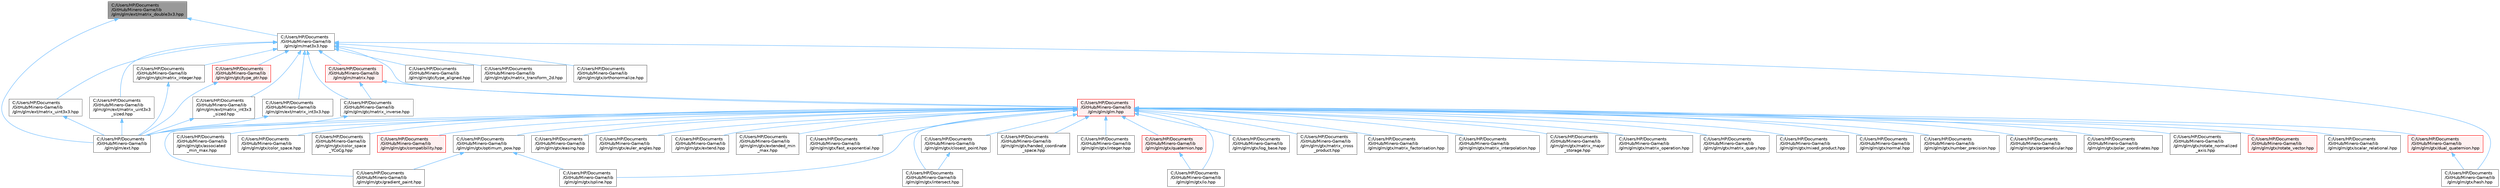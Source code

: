digraph "C:/Users/HP/Documents/GitHub/Minero-Game/lib/glm/glm/ext/matrix_double3x3.hpp"
{
 // LATEX_PDF_SIZE
  bgcolor="transparent";
  edge [fontname=Helvetica,fontsize=10,labelfontname=Helvetica,labelfontsize=10];
  node [fontname=Helvetica,fontsize=10,shape=box,height=0.2,width=0.4];
  Node1 [id="Node000001",label="C:/Users/HP/Documents\l/GitHub/Minero-Game/lib\l/glm/glm/ext/matrix_double3x3.hpp",height=0.2,width=0.4,color="gray40", fillcolor="grey60", style="filled", fontcolor="black",tooltip=" "];
  Node1 -> Node2 [id="edge65_Node000001_Node000002",dir="back",color="steelblue1",style="solid",tooltip=" "];
  Node2 [id="Node000002",label="C:/Users/HP/Documents\l/GitHub/Minero-Game/lib\l/glm/glm/ext.hpp",height=0.2,width=0.4,color="grey40", fillcolor="white", style="filled",URL="$lib_2glm_2glm_2ext_8hpp.html",tooltip=" "];
  Node1 -> Node3 [id="edge66_Node000001_Node000003",dir="back",color="steelblue1",style="solid",tooltip=" "];
  Node3 [id="Node000003",label="C:/Users/HP/Documents\l/GitHub/Minero-Game/lib\l/glm/glm/mat3x3.hpp",height=0.2,width=0.4,color="grey40", fillcolor="white", style="filled",URL="$lib_2glm_2glm_2mat3x3_8hpp.html",tooltip=" "];
  Node3 -> Node4 [id="edge67_Node000003_Node000004",dir="back",color="steelblue1",style="solid",tooltip=" "];
  Node4 [id="Node000004",label="C:/Users/HP/Documents\l/GitHub/Minero-Game/lib\l/glm/glm/ext/matrix_int3x3.hpp",height=0.2,width=0.4,color="grey40", fillcolor="white", style="filled",URL="$lib_2glm_2glm_2ext_2matrix__int3x3_8hpp.html",tooltip=" "];
  Node4 -> Node2 [id="edge68_Node000004_Node000002",dir="back",color="steelblue1",style="solid",tooltip=" "];
  Node3 -> Node5 [id="edge69_Node000003_Node000005",dir="back",color="steelblue1",style="solid",tooltip=" "];
  Node5 [id="Node000005",label="C:/Users/HP/Documents\l/GitHub/Minero-Game/lib\l/glm/glm/ext/matrix_int3x3\l_sized.hpp",height=0.2,width=0.4,color="grey40", fillcolor="white", style="filled",URL="$lib_2glm_2glm_2ext_2matrix__int3x3__sized_8hpp.html",tooltip=" "];
  Node5 -> Node2 [id="edge70_Node000005_Node000002",dir="back",color="steelblue1",style="solid",tooltip=" "];
  Node3 -> Node6 [id="edge71_Node000003_Node000006",dir="back",color="steelblue1",style="solid",tooltip=" "];
  Node6 [id="Node000006",label="C:/Users/HP/Documents\l/GitHub/Minero-Game/lib\l/glm/glm/ext/matrix_uint3x3.hpp",height=0.2,width=0.4,color="grey40", fillcolor="white", style="filled",URL="$lib_2glm_2glm_2ext_2matrix__uint3x3_8hpp.html",tooltip=" "];
  Node6 -> Node2 [id="edge72_Node000006_Node000002",dir="back",color="steelblue1",style="solid",tooltip=" "];
  Node3 -> Node7 [id="edge73_Node000003_Node000007",dir="back",color="steelblue1",style="solid",tooltip=" "];
  Node7 [id="Node000007",label="C:/Users/HP/Documents\l/GitHub/Minero-Game/lib\l/glm/glm/ext/matrix_uint3x3\l_sized.hpp",height=0.2,width=0.4,color="grey40", fillcolor="white", style="filled",URL="$lib_2glm_2glm_2ext_2matrix__uint3x3__sized_8hpp.html",tooltip=" "];
  Node7 -> Node2 [id="edge74_Node000007_Node000002",dir="back",color="steelblue1",style="solid",tooltip=" "];
  Node3 -> Node8 [id="edge75_Node000003_Node000008",dir="back",color="steelblue1",style="solid",tooltip=" "];
  Node8 [id="Node000008",label="C:/Users/HP/Documents\l/GitHub/Minero-Game/lib\l/glm/glm/glm.hpp",height=0.2,width=0.4,color="red", fillcolor="#FFF0F0", style="filled",URL="$lib_2glm_2glm_2glm_8hpp.html",tooltip=" "];
  Node8 -> Node2 [id="edge76_Node000008_Node000002",dir="back",color="steelblue1",style="solid",tooltip=" "];
  Node8 -> Node9 [id="edge77_Node000008_Node000009",dir="back",color="steelblue1",style="solid",tooltip=" "];
  Node9 [id="Node000009",label="C:/Users/HP/Documents\l/GitHub/Minero-Game/lib\l/glm/glm/gtx/associated\l_min_max.hpp",height=0.2,width=0.4,color="grey40", fillcolor="white", style="filled",URL="$lib_2glm_2glm_2gtx_2associated__min__max_8hpp.html",tooltip=" "];
  Node8 -> Node10 [id="edge78_Node000008_Node000010",dir="back",color="steelblue1",style="solid",tooltip=" "];
  Node10 [id="Node000010",label="C:/Users/HP/Documents\l/GitHub/Minero-Game/lib\l/glm/glm/gtx/closest_point.hpp",height=0.2,width=0.4,color="grey40", fillcolor="white", style="filled",URL="$lib_2glm_2glm_2gtx_2closest__point_8hpp.html",tooltip=" "];
  Node10 -> Node11 [id="edge79_Node000010_Node000011",dir="back",color="steelblue1",style="solid",tooltip=" "];
  Node11 [id="Node000011",label="C:/Users/HP/Documents\l/GitHub/Minero-Game/lib\l/glm/glm/gtx/intersect.hpp",height=0.2,width=0.4,color="grey40", fillcolor="white", style="filled",URL="$lib_2glm_2glm_2gtx_2intersect_8hpp.html",tooltip=" "];
  Node8 -> Node12 [id="edge80_Node000008_Node000012",dir="back",color="steelblue1",style="solid",tooltip=" "];
  Node12 [id="Node000012",label="C:/Users/HP/Documents\l/GitHub/Minero-Game/lib\l/glm/glm/gtx/color_space.hpp",height=0.2,width=0.4,color="grey40", fillcolor="white", style="filled",URL="$lib_2glm_2glm_2gtx_2color__space_8hpp.html",tooltip=" "];
  Node8 -> Node13 [id="edge81_Node000008_Node000013",dir="back",color="steelblue1",style="solid",tooltip=" "];
  Node13 [id="Node000013",label="C:/Users/HP/Documents\l/GitHub/Minero-Game/lib\l/glm/glm/gtx/color_space\l_YCoCg.hpp",height=0.2,width=0.4,color="grey40", fillcolor="white", style="filled",URL="$lib_2glm_2glm_2gtx_2color__space___y_co_cg_8hpp.html",tooltip=" "];
  Node8 -> Node14 [id="edge82_Node000008_Node000014",dir="back",color="steelblue1",style="solid",tooltip=" "];
  Node14 [id="Node000014",label="C:/Users/HP/Documents\l/GitHub/Minero-Game/lib\l/glm/glm/gtx/compatibility.hpp",height=0.2,width=0.4,color="red", fillcolor="#FFF0F0", style="filled",URL="$lib_2glm_2glm_2gtx_2compatibility_8hpp.html",tooltip=" "];
  Node8 -> Node17 [id="edge83_Node000008_Node000017",dir="back",color="steelblue1",style="solid",tooltip=" "];
  Node17 [id="Node000017",label="C:/Users/HP/Documents\l/GitHub/Minero-Game/lib\l/glm/glm/gtx/dual_quaternion.hpp",height=0.2,width=0.4,color="red", fillcolor="#FFF0F0", style="filled",URL="$lib_2glm_2glm_2gtx_2dual__quaternion_8hpp.html",tooltip=" "];
  Node17 -> Node18 [id="edge84_Node000017_Node000018",dir="back",color="steelblue1",style="solid",tooltip=" "];
  Node18 [id="Node000018",label="C:/Users/HP/Documents\l/GitHub/Minero-Game/lib\l/glm/glm/gtx/hash.hpp",height=0.2,width=0.4,color="grey40", fillcolor="white", style="filled",URL="$lib_2glm_2glm_2gtx_2hash_8hpp.html",tooltip=" "];
  Node8 -> Node23 [id="edge85_Node000008_Node000023",dir="back",color="steelblue1",style="solid",tooltip=" "];
  Node23 [id="Node000023",label="C:/Users/HP/Documents\l/GitHub/Minero-Game/lib\l/glm/glm/gtx/easing.hpp",height=0.2,width=0.4,color="grey40", fillcolor="white", style="filled",URL="$lib_2glm_2glm_2gtx_2easing_8hpp.html",tooltip=" "];
  Node8 -> Node16 [id="edge86_Node000008_Node000016",dir="back",color="steelblue1",style="solid",tooltip=" "];
  Node16 [id="Node000016",label="C:/Users/HP/Documents\l/GitHub/Minero-Game/lib\l/glm/glm/gtx/euler_angles.hpp",height=0.2,width=0.4,color="grey40", fillcolor="white", style="filled",URL="$lib_2glm_2glm_2gtx_2euler__angles_8hpp.html",tooltip=" "];
  Node8 -> Node24 [id="edge87_Node000008_Node000024",dir="back",color="steelblue1",style="solid",tooltip=" "];
  Node24 [id="Node000024",label="C:/Users/HP/Documents\l/GitHub/Minero-Game/lib\l/glm/glm/gtx/extend.hpp",height=0.2,width=0.4,color="grey40", fillcolor="white", style="filled",URL="$lib_2glm_2glm_2gtx_2extend_8hpp.html",tooltip=" "];
  Node8 -> Node25 [id="edge88_Node000008_Node000025",dir="back",color="steelblue1",style="solid",tooltip=" "];
  Node25 [id="Node000025",label="C:/Users/HP/Documents\l/GitHub/Minero-Game/lib\l/glm/glm/gtx/extended_min\l_max.hpp",height=0.2,width=0.4,color="grey40", fillcolor="white", style="filled",URL="$lib_2glm_2glm_2gtx_2extended__min__max_8hpp.html",tooltip=" "];
  Node8 -> Node26 [id="edge89_Node000008_Node000026",dir="back",color="steelblue1",style="solid",tooltip=" "];
  Node26 [id="Node000026",label="C:/Users/HP/Documents\l/GitHub/Minero-Game/lib\l/glm/glm/gtx/fast_exponential.hpp",height=0.2,width=0.4,color="grey40", fillcolor="white", style="filled",URL="$lib_2glm_2glm_2gtx_2fast__exponential_8hpp.html",tooltip=" "];
  Node8 -> Node27 [id="edge90_Node000008_Node000027",dir="back",color="steelblue1",style="solid",tooltip=" "];
  Node27 [id="Node000027",label="C:/Users/HP/Documents\l/GitHub/Minero-Game/lib\l/glm/glm/gtx/gradient_paint.hpp",height=0.2,width=0.4,color="grey40", fillcolor="white", style="filled",URL="$lib_2glm_2glm_2gtx_2gradient__paint_8hpp.html",tooltip=" "];
  Node8 -> Node28 [id="edge91_Node000008_Node000028",dir="back",color="steelblue1",style="solid",tooltip=" "];
  Node28 [id="Node000028",label="C:/Users/HP/Documents\l/GitHub/Minero-Game/lib\l/glm/glm/gtx/handed_coordinate\l_space.hpp",height=0.2,width=0.4,color="grey40", fillcolor="white", style="filled",URL="$lib_2glm_2glm_2gtx_2handed__coordinate__space_8hpp.html",tooltip=" "];
  Node8 -> Node29 [id="edge92_Node000008_Node000029",dir="back",color="steelblue1",style="solid",tooltip=" "];
  Node29 [id="Node000029",label="C:/Users/HP/Documents\l/GitHub/Minero-Game/lib\l/glm/glm/gtx/integer.hpp",height=0.2,width=0.4,color="grey40", fillcolor="white", style="filled",URL="$lib_2glm_2glm_2gtx_2integer_8hpp.html",tooltip=" "];
  Node8 -> Node11 [id="edge93_Node000008_Node000011",dir="back",color="steelblue1",style="solid",tooltip=" "];
  Node8 -> Node22 [id="edge94_Node000008_Node000022",dir="back",color="steelblue1",style="solid",tooltip=" "];
  Node22 [id="Node000022",label="C:/Users/HP/Documents\l/GitHub/Minero-Game/lib\l/glm/glm/gtx/io.hpp",height=0.2,width=0.4,color="grey40", fillcolor="white", style="filled",URL="$lib_2glm_2glm_2gtx_2io_8hpp.html",tooltip=" "];
  Node8 -> Node30 [id="edge95_Node000008_Node000030",dir="back",color="steelblue1",style="solid",tooltip=" "];
  Node30 [id="Node000030",label="C:/Users/HP/Documents\l/GitHub/Minero-Game/lib\l/glm/glm/gtx/log_base.hpp",height=0.2,width=0.4,color="grey40", fillcolor="white", style="filled",URL="$lib_2glm_2glm_2gtx_2log__base_8hpp.html",tooltip=" "];
  Node8 -> Node31 [id="edge96_Node000008_Node000031",dir="back",color="steelblue1",style="solid",tooltip=" "];
  Node31 [id="Node000031",label="C:/Users/HP/Documents\l/GitHub/Minero-Game/lib\l/glm/glm/gtx/matrix_cross\l_product.hpp",height=0.2,width=0.4,color="grey40", fillcolor="white", style="filled",URL="$lib_2glm_2glm_2gtx_2matrix__cross__product_8hpp.html",tooltip=" "];
  Node8 -> Node32 [id="edge97_Node000008_Node000032",dir="back",color="steelblue1",style="solid",tooltip=" "];
  Node32 [id="Node000032",label="C:/Users/HP/Documents\l/GitHub/Minero-Game/lib\l/glm/glm/gtx/matrix_factorisation.hpp",height=0.2,width=0.4,color="grey40", fillcolor="white", style="filled",URL="$lib_2glm_2glm_2gtx_2matrix__factorisation_8hpp.html",tooltip=" "];
  Node8 -> Node33 [id="edge98_Node000008_Node000033",dir="back",color="steelblue1",style="solid",tooltip=" "];
  Node33 [id="Node000033",label="C:/Users/HP/Documents\l/GitHub/Minero-Game/lib\l/glm/glm/gtx/matrix_interpolation.hpp",height=0.2,width=0.4,color="grey40", fillcolor="white", style="filled",URL="$lib_2glm_2glm_2gtx_2matrix__interpolation_8hpp.html",tooltip=" "];
  Node8 -> Node34 [id="edge99_Node000008_Node000034",dir="back",color="steelblue1",style="solid",tooltip=" "];
  Node34 [id="Node000034",label="C:/Users/HP/Documents\l/GitHub/Minero-Game/lib\l/glm/glm/gtx/matrix_major\l_storage.hpp",height=0.2,width=0.4,color="grey40", fillcolor="white", style="filled",URL="$lib_2glm_2glm_2gtx_2matrix__major__storage_8hpp.html",tooltip=" "];
  Node8 -> Node35 [id="edge100_Node000008_Node000035",dir="back",color="steelblue1",style="solid",tooltip=" "];
  Node35 [id="Node000035",label="C:/Users/HP/Documents\l/GitHub/Minero-Game/lib\l/glm/glm/gtx/matrix_operation.hpp",height=0.2,width=0.4,color="grey40", fillcolor="white", style="filled",URL="$lib_2glm_2glm_2gtx_2matrix__operation_8hpp.html",tooltip=" "];
  Node8 -> Node36 [id="edge101_Node000008_Node000036",dir="back",color="steelblue1",style="solid",tooltip=" "];
  Node36 [id="Node000036",label="C:/Users/HP/Documents\l/GitHub/Minero-Game/lib\l/glm/glm/gtx/matrix_query.hpp",height=0.2,width=0.4,color="grey40", fillcolor="white", style="filled",URL="$lib_2glm_2glm_2gtx_2matrix__query_8hpp.html",tooltip=" "];
  Node8 -> Node37 [id="edge102_Node000008_Node000037",dir="back",color="steelblue1",style="solid",tooltip=" "];
  Node37 [id="Node000037",label="C:/Users/HP/Documents\l/GitHub/Minero-Game/lib\l/glm/glm/gtx/mixed_product.hpp",height=0.2,width=0.4,color="grey40", fillcolor="white", style="filled",URL="$lib_2glm_2glm_2gtx_2mixed__product_8hpp.html",tooltip=" "];
  Node8 -> Node38 [id="edge103_Node000008_Node000038",dir="back",color="steelblue1",style="solid",tooltip=" "];
  Node38 [id="Node000038",label="C:/Users/HP/Documents\l/GitHub/Minero-Game/lib\l/glm/glm/gtx/normal.hpp",height=0.2,width=0.4,color="grey40", fillcolor="white", style="filled",URL="$lib_2glm_2glm_2gtx_2normal_8hpp.html",tooltip=" "];
  Node8 -> Node39 [id="edge104_Node000008_Node000039",dir="back",color="steelblue1",style="solid",tooltip=" "];
  Node39 [id="Node000039",label="C:/Users/HP/Documents\l/GitHub/Minero-Game/lib\l/glm/glm/gtx/number_precision.hpp",height=0.2,width=0.4,color="grey40", fillcolor="white", style="filled",URL="$lib_2glm_2glm_2gtx_2number__precision_8hpp.html",tooltip=" "];
  Node8 -> Node40 [id="edge105_Node000008_Node000040",dir="back",color="steelblue1",style="solid",tooltip=" "];
  Node40 [id="Node000040",label="C:/Users/HP/Documents\l/GitHub/Minero-Game/lib\l/glm/glm/gtx/optimum_pow.hpp",height=0.2,width=0.4,color="grey40", fillcolor="white", style="filled",URL="$lib_2glm_2glm_2gtx_2optimum__pow_8hpp.html",tooltip=" "];
  Node40 -> Node27 [id="edge106_Node000040_Node000027",dir="back",color="steelblue1",style="solid",tooltip=" "];
  Node40 -> Node41 [id="edge107_Node000040_Node000041",dir="back",color="steelblue1",style="solid",tooltip=" "];
  Node41 [id="Node000041",label="C:/Users/HP/Documents\l/GitHub/Minero-Game/lib\l/glm/glm/gtx/spline.hpp",height=0.2,width=0.4,color="grey40", fillcolor="white", style="filled",URL="$lib_2glm_2glm_2gtx_2spline_8hpp.html",tooltip=" "];
  Node8 -> Node42 [id="edge108_Node000008_Node000042",dir="back",color="steelblue1",style="solid",tooltip=" "];
  Node42 [id="Node000042",label="C:/Users/HP/Documents\l/GitHub/Minero-Game/lib\l/glm/glm/gtx/perpendicular.hpp",height=0.2,width=0.4,color="grey40", fillcolor="white", style="filled",URL="$lib_2glm_2glm_2gtx_2perpendicular_8hpp.html",tooltip=" "];
  Node8 -> Node43 [id="edge109_Node000008_Node000043",dir="back",color="steelblue1",style="solid",tooltip=" "];
  Node43 [id="Node000043",label="C:/Users/HP/Documents\l/GitHub/Minero-Game/lib\l/glm/glm/gtx/polar_coordinates.hpp",height=0.2,width=0.4,color="grey40", fillcolor="white", style="filled",URL="$lib_2glm_2glm_2gtx_2polar__coordinates_8hpp.html",tooltip=" "];
  Node8 -> Node44 [id="edge110_Node000008_Node000044",dir="back",color="steelblue1",style="solid",tooltip=" "];
  Node44 [id="Node000044",label="C:/Users/HP/Documents\l/GitHub/Minero-Game/lib\l/glm/glm/gtx/quaternion.hpp",height=0.2,width=0.4,color="red", fillcolor="#FFF0F0", style="filled",URL="$lib_2glm_2glm_2gtx_2quaternion_8hpp.html",tooltip=" "];
  Node44 -> Node22 [id="edge111_Node000044_Node000022",dir="back",color="steelblue1",style="solid",tooltip=" "];
  Node8 -> Node47 [id="edge112_Node000008_Node000047",dir="back",color="steelblue1",style="solid",tooltip=" "];
  Node47 [id="Node000047",label="C:/Users/HP/Documents\l/GitHub/Minero-Game/lib\l/glm/glm/gtx/rotate_normalized\l_axis.hpp",height=0.2,width=0.4,color="grey40", fillcolor="white", style="filled",URL="$lib_2glm_2glm_2gtx_2rotate__normalized__axis_8hpp.html",tooltip=" "];
  Node8 -> Node48 [id="edge113_Node000008_Node000048",dir="back",color="steelblue1",style="solid",tooltip=" "];
  Node48 [id="Node000048",label="C:/Users/HP/Documents\l/GitHub/Minero-Game/lib\l/glm/glm/gtx/rotate_vector.hpp",height=0.2,width=0.4,color="red", fillcolor="#FFF0F0", style="filled",URL="$lib_2glm_2glm_2gtx_2rotate__vector_8hpp.html",tooltip=" "];
  Node8 -> Node49 [id="edge114_Node000008_Node000049",dir="back",color="steelblue1",style="solid",tooltip=" "];
  Node49 [id="Node000049",label="C:/Users/HP/Documents\l/GitHub/Minero-Game/lib\l/glm/glm/gtx/scalar_relational.hpp",height=0.2,width=0.4,color="grey40", fillcolor="white", style="filled",URL="$lib_2glm_2glm_2gtx_2scalar__relational_8hpp.html",tooltip=" "];
  Node8 -> Node41 [id="edge115_Node000008_Node000041",dir="back",color="steelblue1",style="solid",tooltip=" "];
  Node3 -> Node57 [id="edge116_Node000003_Node000057",dir="back",color="steelblue1",style="solid",tooltip=" "];
  Node57 [id="Node000057",label="C:/Users/HP/Documents\l/GitHub/Minero-Game/lib\l/glm/glm/gtc/matrix_integer.hpp",height=0.2,width=0.4,color="grey40", fillcolor="white", style="filled",URL="$lib_2glm_2glm_2gtc_2matrix__integer_8hpp.html",tooltip=" "];
  Node57 -> Node2 [id="edge117_Node000057_Node000002",dir="back",color="steelblue1",style="solid",tooltip=" "];
  Node3 -> Node58 [id="edge118_Node000003_Node000058",dir="back",color="steelblue1",style="solid",tooltip=" "];
  Node58 [id="Node000058",label="C:/Users/HP/Documents\l/GitHub/Minero-Game/lib\l/glm/glm/gtc/matrix_inverse.hpp",height=0.2,width=0.4,color="grey40", fillcolor="white", style="filled",URL="$lib_2glm_2glm_2gtc_2matrix__inverse_8hpp.html",tooltip=" "];
  Node58 -> Node2 [id="edge119_Node000058_Node000002",dir="back",color="steelblue1",style="solid",tooltip=" "];
  Node3 -> Node59 [id="edge120_Node000003_Node000059",dir="back",color="steelblue1",style="solid",tooltip=" "];
  Node59 [id="Node000059",label="C:/Users/HP/Documents\l/GitHub/Minero-Game/lib\l/glm/glm/gtc/type_aligned.hpp",height=0.2,width=0.4,color="grey40", fillcolor="white", style="filled",URL="$lib_2glm_2glm_2gtc_2type__aligned_8hpp.html",tooltip=" "];
  Node3 -> Node60 [id="edge121_Node000003_Node000060",dir="back",color="steelblue1",style="solid",tooltip=" "];
  Node60 [id="Node000060",label="C:/Users/HP/Documents\l/GitHub/Minero-Game/lib\l/glm/glm/gtc/type_ptr.hpp",height=0.2,width=0.4,color="red", fillcolor="#FFF0F0", style="filled",URL="$lib_2glm_2glm_2gtc_2type__ptr_8hpp.html",tooltip=" "];
  Node60 -> Node2 [id="edge122_Node000060_Node000002",dir="back",color="steelblue1",style="solid",tooltip=" "];
  Node3 -> Node18 [id="edge123_Node000003_Node000018",dir="back",color="steelblue1",style="solid",tooltip=" "];
  Node3 -> Node62 [id="edge124_Node000003_Node000062",dir="back",color="steelblue1",style="solid",tooltip=" "];
  Node62 [id="Node000062",label="C:/Users/HP/Documents\l/GitHub/Minero-Game/lib\l/glm/glm/gtx/matrix_transform_2d.hpp",height=0.2,width=0.4,color="grey40", fillcolor="white", style="filled",URL="$lib_2glm_2glm_2gtx_2matrix__transform__2d_8hpp.html",tooltip=" "];
  Node3 -> Node63 [id="edge125_Node000003_Node000063",dir="back",color="steelblue1",style="solid",tooltip=" "];
  Node63 [id="Node000063",label="C:/Users/HP/Documents\l/GitHub/Minero-Game/lib\l/glm/glm/gtx/orthonormalize.hpp",height=0.2,width=0.4,color="grey40", fillcolor="white", style="filled",URL="$lib_2glm_2glm_2gtx_2orthonormalize_8hpp.html",tooltip=" "];
  Node3 -> Node64 [id="edge126_Node000003_Node000064",dir="back",color="steelblue1",style="solid",tooltip=" "];
  Node64 [id="Node000064",label="C:/Users/HP/Documents\l/GitHub/Minero-Game/lib\l/glm/glm/matrix.hpp",height=0.2,width=0.4,color="red", fillcolor="#FFF0F0", style="filled",URL="$lib_2glm_2glm_2matrix_8hpp.html",tooltip=" "];
  Node64 -> Node8 [id="edge127_Node000064_Node000008",dir="back",color="steelblue1",style="solid",tooltip=" "];
  Node64 -> Node58 [id="edge128_Node000064_Node000058",dir="back",color="steelblue1",style="solid",tooltip=" "];
}
